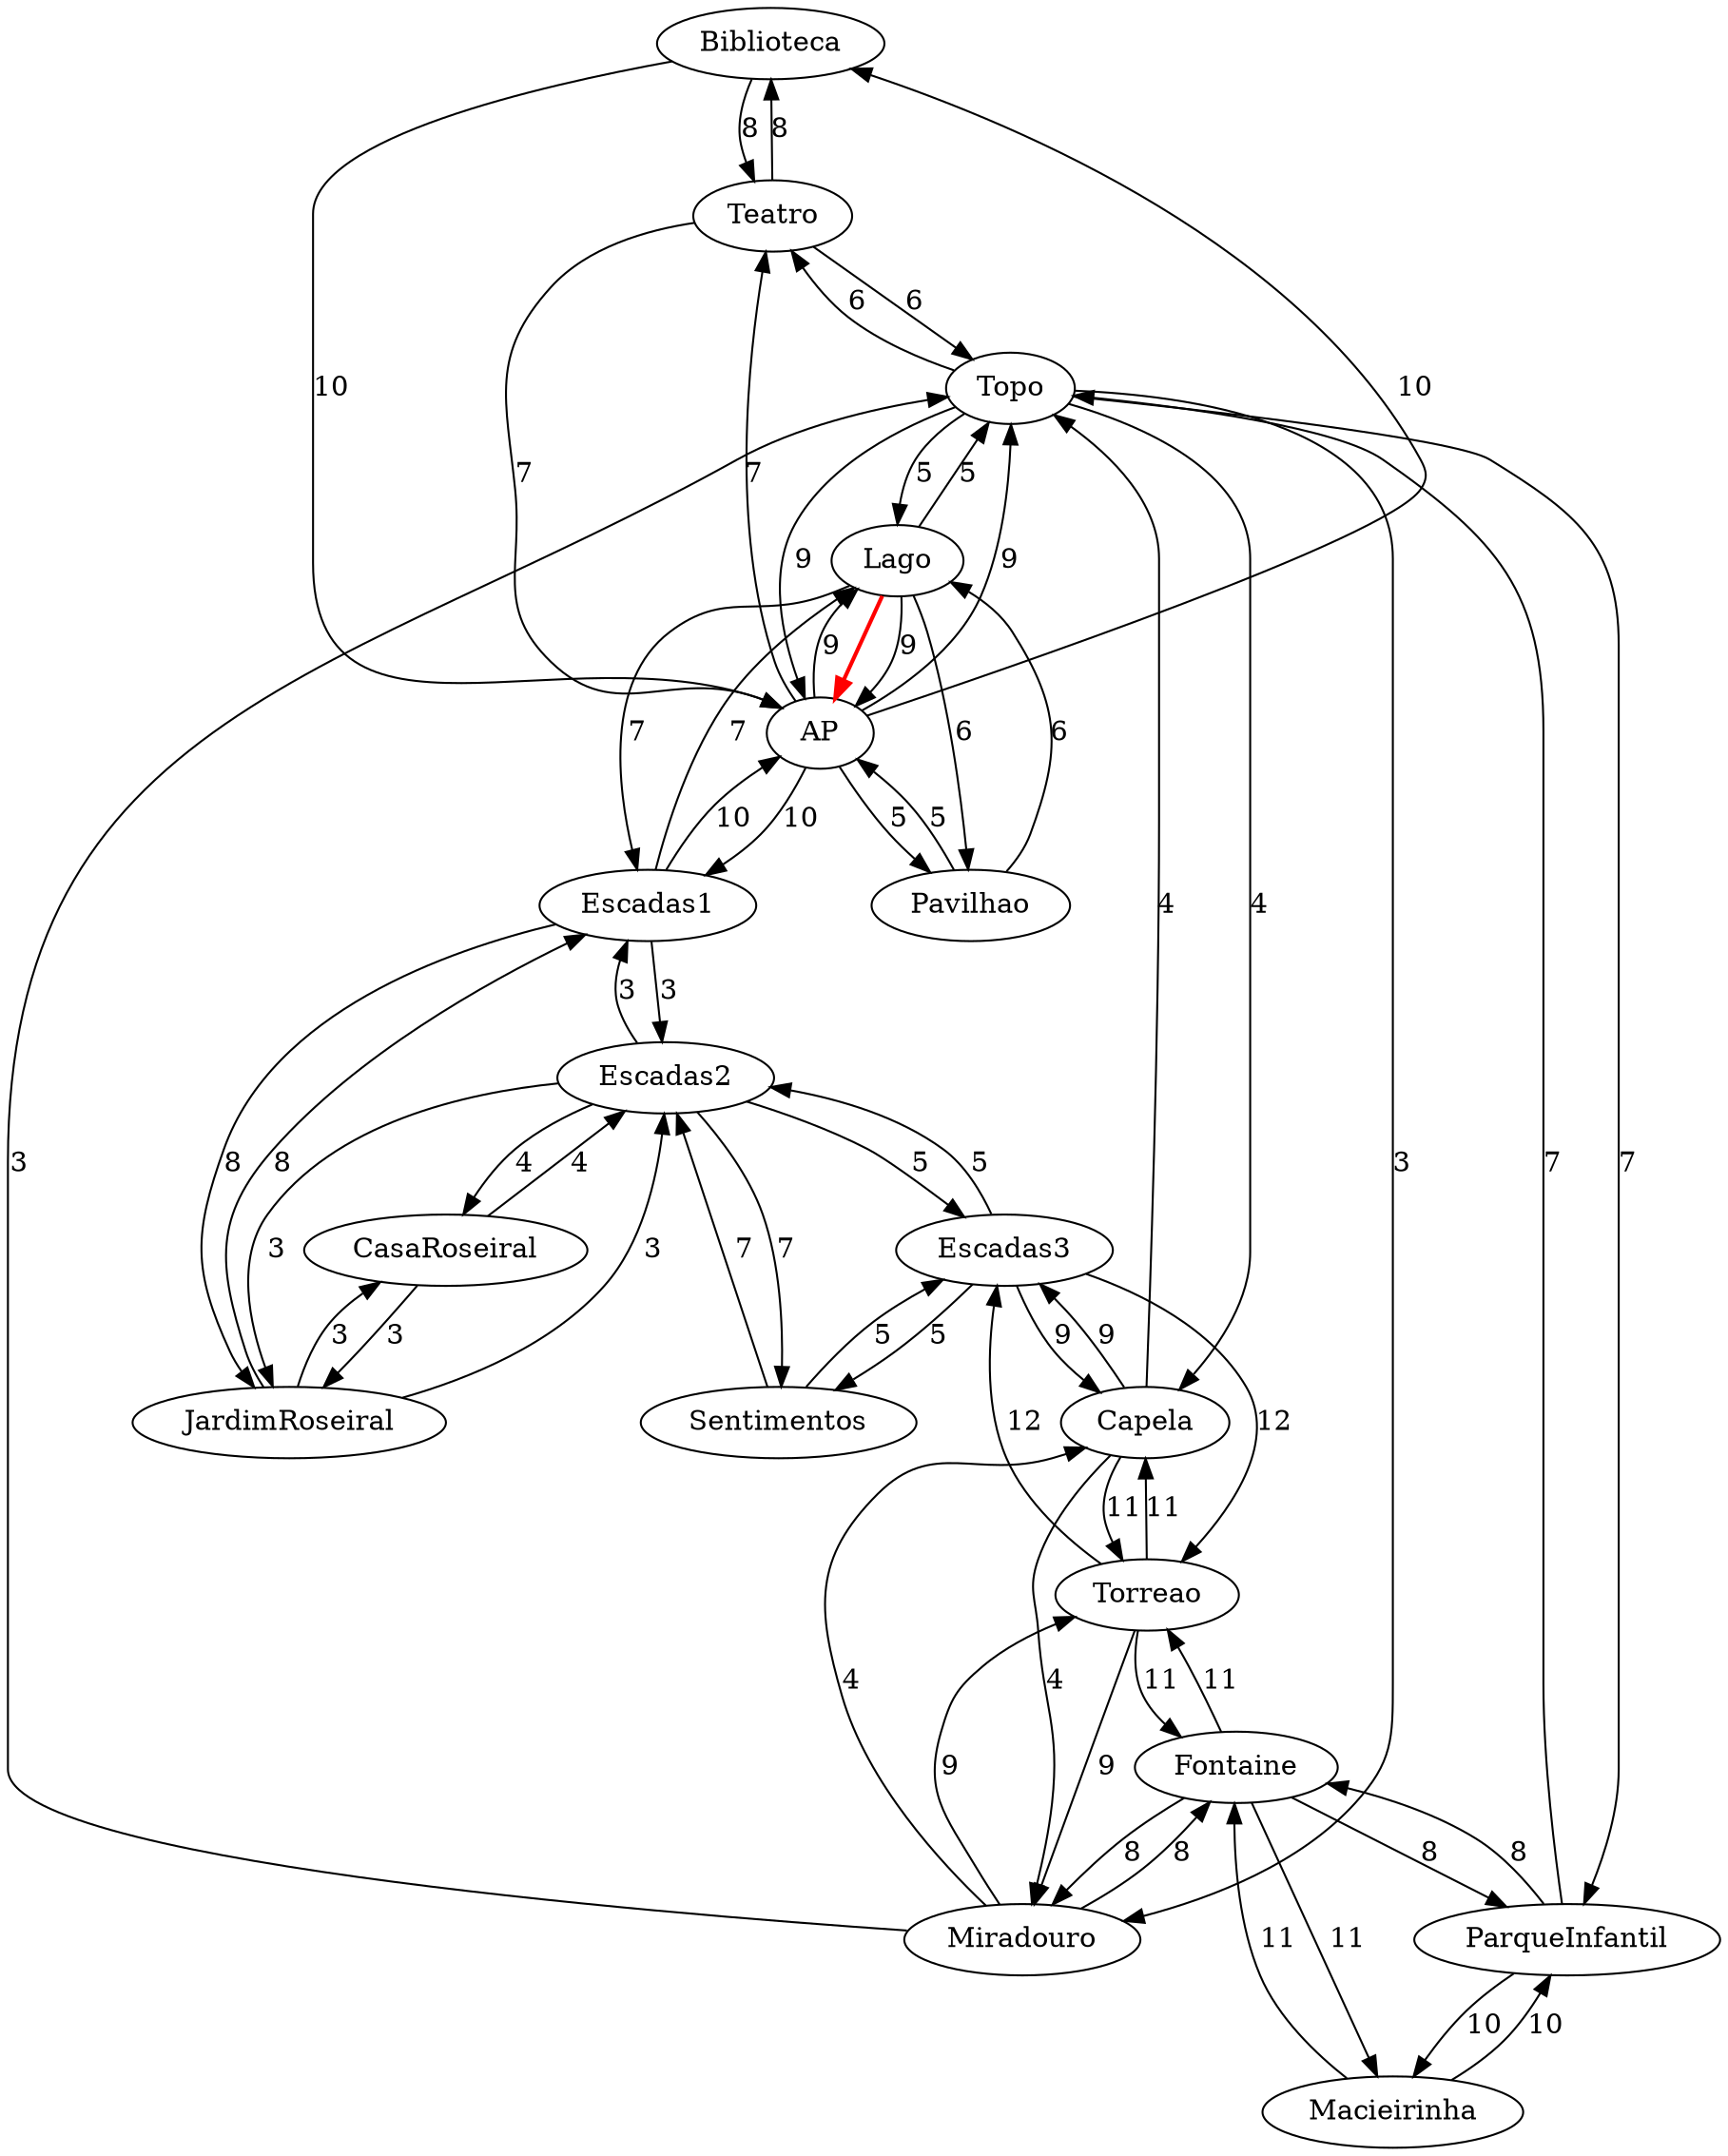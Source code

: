 digraph G {
  "﻿Biblioteca" [label="﻿Biblioteca"];
  "Teatro" [label="Teatro"];
  "AP" [label="AP"];
  "Pavilhao" [label="Pavilhao"];
  "Topo" [label="Topo"];
  "ParqueInfantil" [label="ParqueInfantil"];
  "Macieirinha" [label="Macieirinha"];
  "Fontaine" [label="Fontaine"];
  "Miradouro" [label="Miradouro"];
  "Capela" [label="Capela"];
  "Torreao" [label="Torreao"];
  "Lago" [label="Lago"];
  "Escadas3" [label="Escadas3"];
  "Sentimentos" [label="Sentimentos"];
  "CasaRoseiral" [label="CasaRoseiral"];
  "JardimRoseiral" [label="JardimRoseiral"];
  "Escadas2" [label="Escadas2"];
  "Escadas1" [label="Escadas1"];
  "﻿Biblioteca" -> "Teatro" [label="8"];
  "﻿Biblioteca" -> "AP" [label="10"];
  "Teatro" -> "﻿Biblioteca" [label="8"];
  "Teatro" -> "AP" [label="7"];
  "Teatro" -> "Topo" [label="6"];
  "AP" -> "﻿Biblioteca" [label="10"];
  "AP" -> "Teatro" [label="7"];
  "AP" -> "Pavilhao" [label="5"];
  "AP" -> "Topo" [label="9"];
  "AP" -> "Lago" [label="9"];
  "AP" -> "Escadas1" [label="10"];
  "Pavilhao" -> "AP" [label="5"];
  "Pavilhao" -> "Lago" [label="6"];
  "Topo" -> "Teatro" [label="6"];
  "Topo" -> "AP" [label="9"];
  "Topo" -> "ParqueInfantil" [label="7"];
  "Topo" -> "Miradouro" [label="3"];
  "Topo" -> "Capela" [label="4"];
  "Topo" -> "Lago" [label="5"];
  "ParqueInfantil" -> "Topo" [label="7"];
  "ParqueInfantil" -> "Macieirinha" [label="10"];
  "ParqueInfantil" -> "Fontaine" [label="8"];
  "Macieirinha" -> "ParqueInfantil" [label="10"];
  "Macieirinha" -> "Fontaine" [label="11"];
  "Fontaine" -> "ParqueInfantil" [label="8"];
  "Fontaine" -> "Macieirinha" [label="11"];
  "Fontaine" -> "Miradouro" [label="8"];
  "Fontaine" -> "Torreao" [label="11"];
  "Miradouro" -> "Topo" [label="3"];
  "Miradouro" -> "Fontaine" [label="8"];
  "Miradouro" -> "Capela" [label="4"];
  "Miradouro" -> "Torreao" [label="9"];
  "Capela" -> "Topo" [label="4"];
  "Capela" -> "Miradouro" [label="4"];
  "Capela" -> "Torreao" [label="11"];
  "Capela" -> "Escadas3" [label="9"];
  "Torreao" -> "Fontaine" [label="11"];
  "Torreao" -> "Miradouro" [label="9"];
  "Torreao" -> "Capela" [label="11"];
  "Torreao" -> "Escadas3" [label="12"];
  "Lago" -> "AP" [label="9"];
  "Lago" -> "Pavilhao" [label="6"];
  "Lago" -> "Topo" [label="5"];
  "Lago" -> "Escadas1" [label="7"];
  "Escadas3" -> "Capela" [label="9"];
  "Escadas3" -> "Torreao" [label="12"];
  "Escadas3" -> "Sentimentos" [label="5"];
  "Escadas3" -> "Escadas2" [label="5"];
  "Sentimentos" -> "Escadas3" [label="5"];
  "Sentimentos" -> "Escadas2" [label="7"];
  "CasaRoseiral" -> "JardimRoseiral" [label="3"];
  "CasaRoseiral" -> "Escadas2" [label="4"];
  "JardimRoseiral" -> "CasaRoseiral" [label="3"];
  "JardimRoseiral" -> "Escadas2" [label="3"];
  "JardimRoseiral" -> "Escadas1" [label="8"];
  "Escadas2" -> "Escadas3" [label="5"];
  "Escadas2" -> "Sentimentos" [label="7"];
  "Escadas2" -> "CasaRoseiral" [label="4"];
  "Escadas2" -> "JardimRoseiral" [label="3"];
  "Escadas2" -> "Escadas1" [label="3"];
  "Escadas1" -> "AP" [label="10"];
  "Escadas1" -> "Lago" [label="7"];
  "Escadas1" -> "JardimRoseiral" [label="8"];
  "Escadas1" -> "Escadas2" [label="3"];
  "Lago" -> "AP" [color=red, penwidth=2.0];
}
